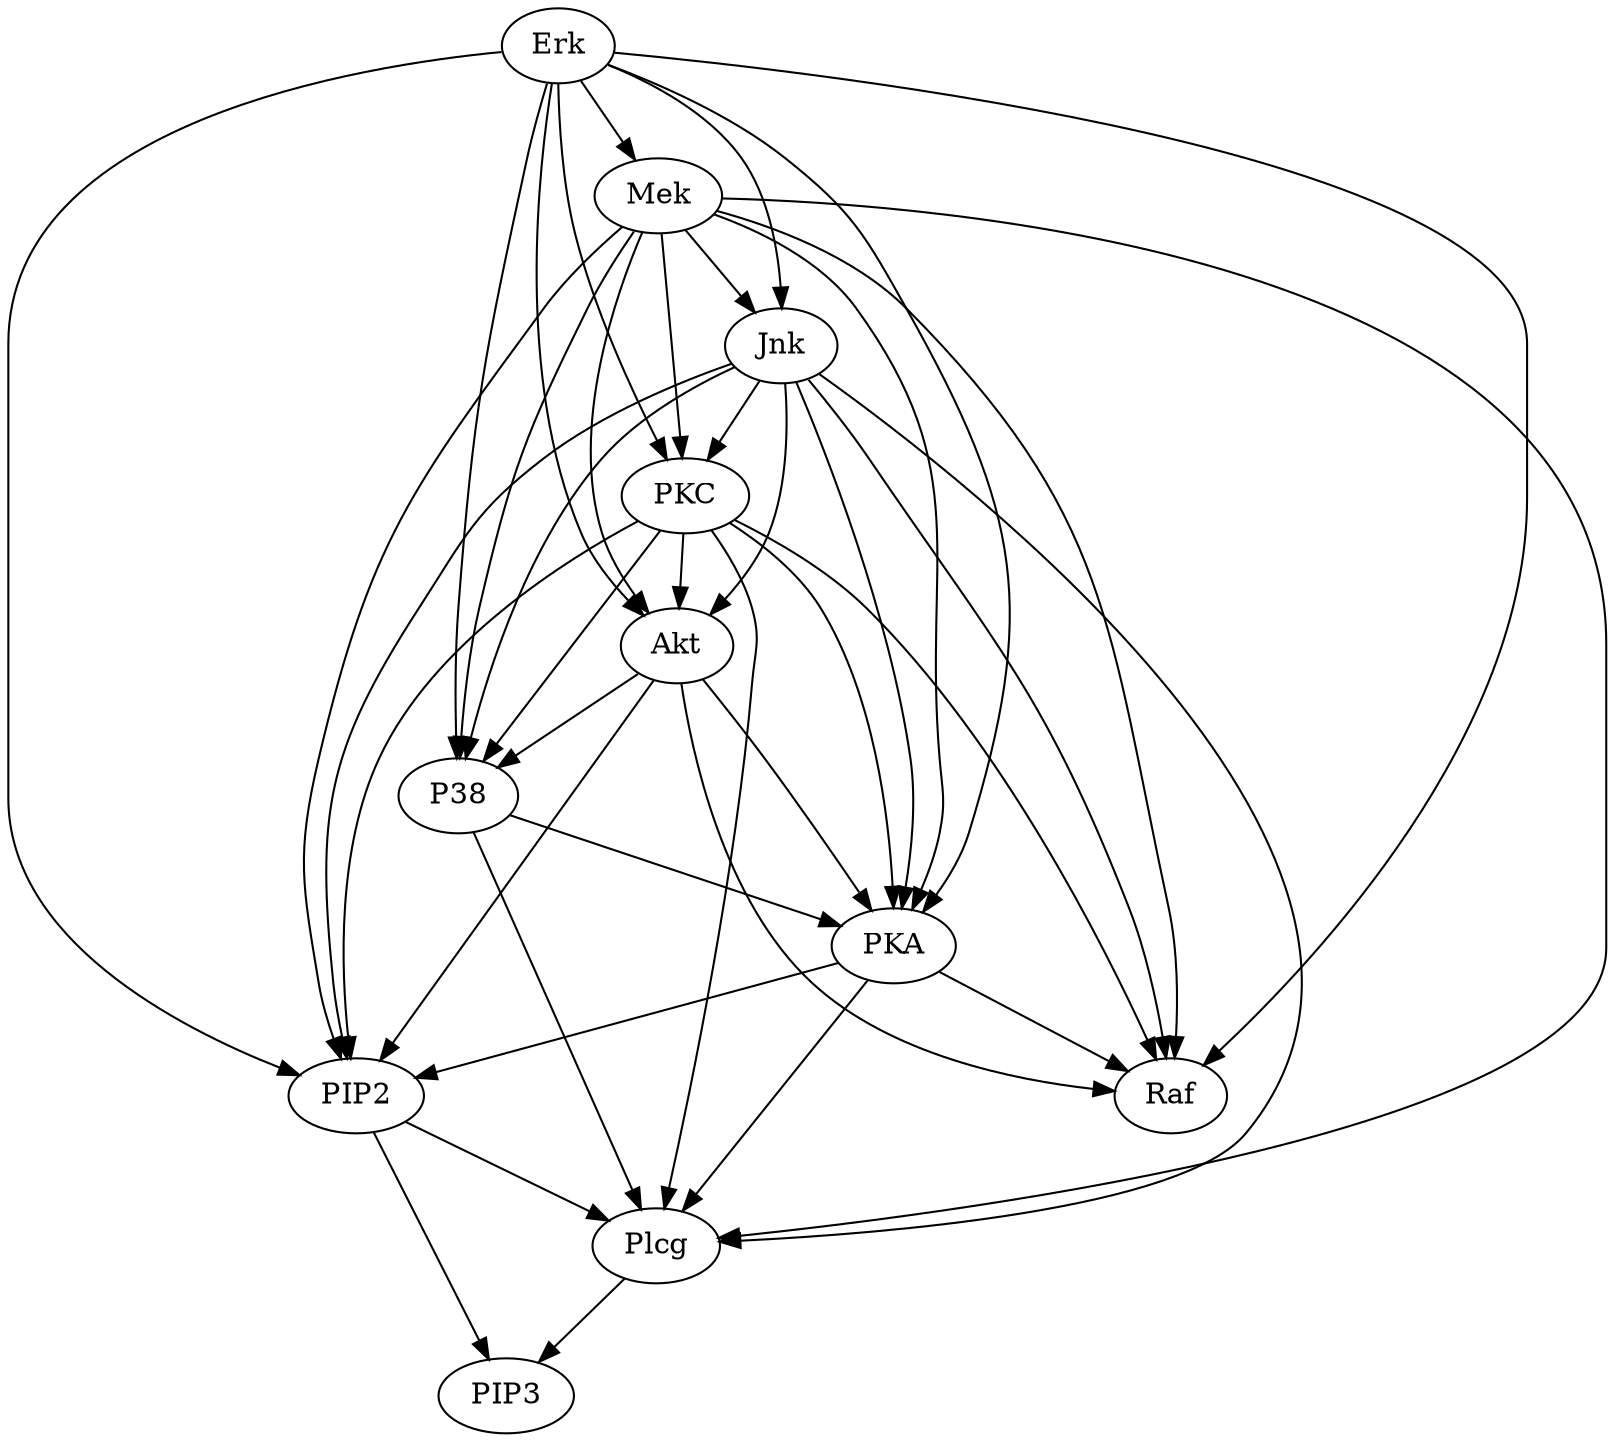 digraph G {
    "Akt" -> "PIP2";
    "Erk" -> "PIP2";
    "Jnk" -> "PIP2";
    "Mek" -> "PIP2";
    "PKA" -> "PIP2";
    "PKC" -> "PIP2";
    "Erk" -> "Jnk";
    "Mek" -> "Jnk";
    "Erk" -> "Mek";
    "Akt" -> "Raf";
    "Erk" -> "Raf";
    "Jnk" -> "Raf";
    "Mek" -> "Raf";
    "PKA" -> "Raf";
    "PKC" -> "Raf";
    "Jnk" -> "Plcg";
    "Mek" -> "Plcg";
    "P38" -> "Plcg";
    "PIP2" -> "Plcg";
    "PKA" -> "Plcg";
    "PKC" -> "Plcg";
    "Erk" -> "Akt";
    "Jnk" -> "Akt";
    "Mek" -> "Akt";
    "PKC" -> "Akt";
    "Akt" -> "P38";
    "Erk" -> "P38";
    "Jnk" -> "P38";
    "Mek" -> "P38";
    "PKC" -> "P38";
    "PIP2" -> "PIP3";
    "Plcg" -> "PIP3";
    "Akt" -> "PKA";
    "Erk" -> "PKA";
    "Jnk" -> "PKA";
    "Mek" -> "PKA";
    "P38" -> "PKA";
    "PKC" -> "PKA";
    "Erk" -> "PKC";
    "Jnk" -> "PKC";
    "Mek" -> "PKC";
}

